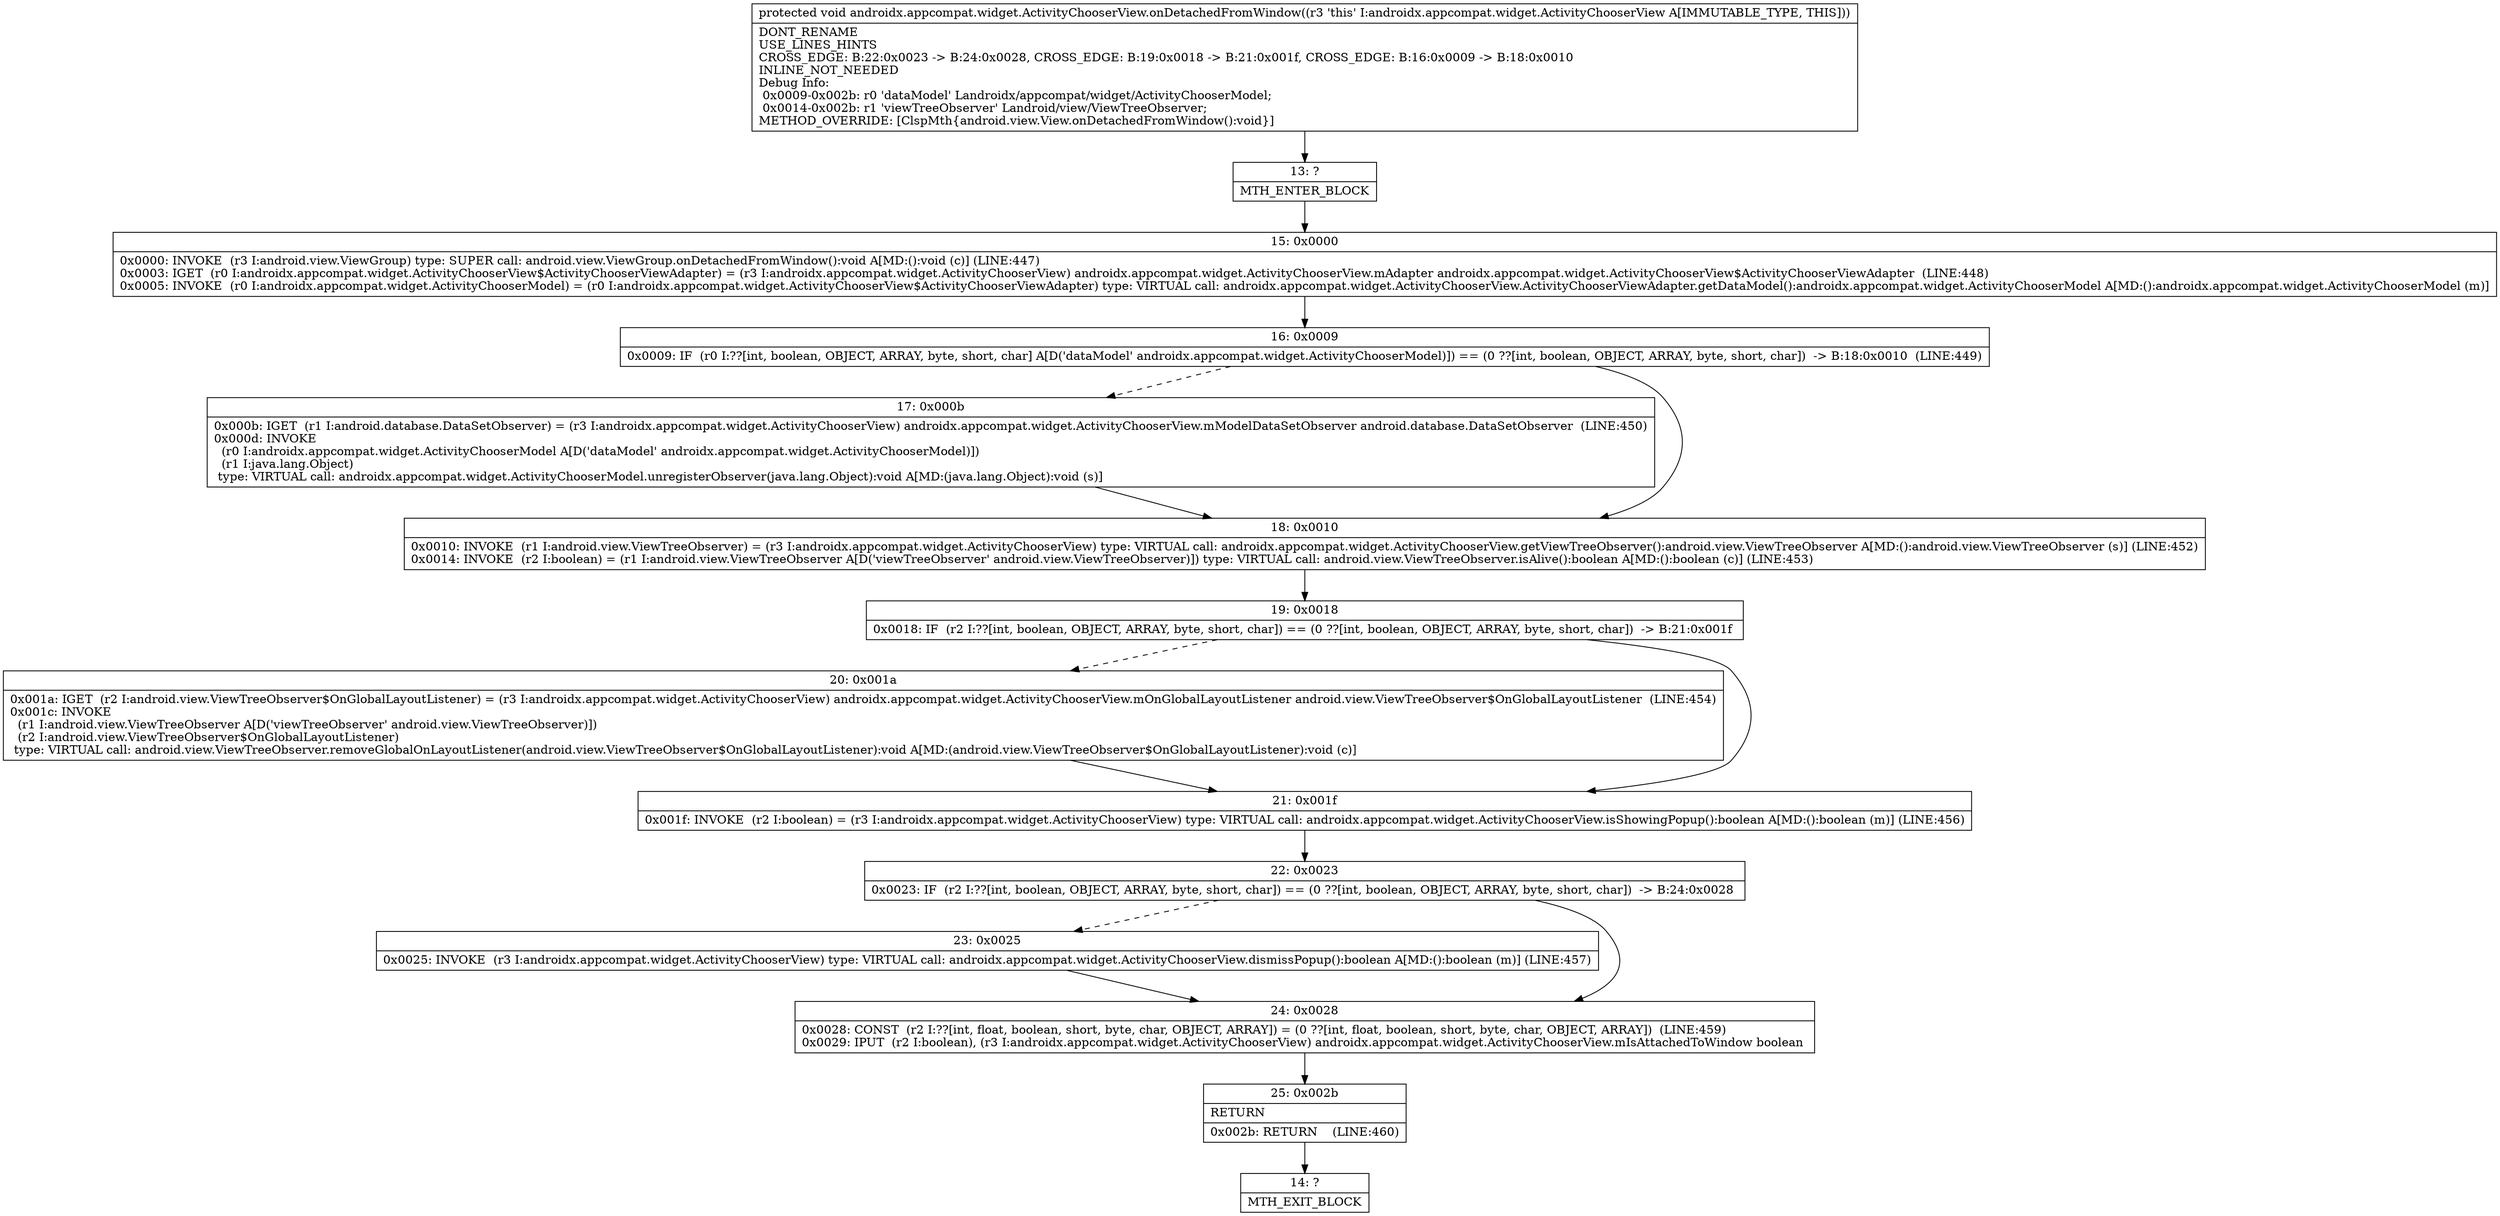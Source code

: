 digraph "CFG forandroidx.appcompat.widget.ActivityChooserView.onDetachedFromWindow()V" {
Node_13 [shape=record,label="{13\:\ ?|MTH_ENTER_BLOCK\l}"];
Node_15 [shape=record,label="{15\:\ 0x0000|0x0000: INVOKE  (r3 I:android.view.ViewGroup) type: SUPER call: android.view.ViewGroup.onDetachedFromWindow():void A[MD:():void (c)] (LINE:447)\l0x0003: IGET  (r0 I:androidx.appcompat.widget.ActivityChooserView$ActivityChooserViewAdapter) = (r3 I:androidx.appcompat.widget.ActivityChooserView) androidx.appcompat.widget.ActivityChooserView.mAdapter androidx.appcompat.widget.ActivityChooserView$ActivityChooserViewAdapter  (LINE:448)\l0x0005: INVOKE  (r0 I:androidx.appcompat.widget.ActivityChooserModel) = (r0 I:androidx.appcompat.widget.ActivityChooserView$ActivityChooserViewAdapter) type: VIRTUAL call: androidx.appcompat.widget.ActivityChooserView.ActivityChooserViewAdapter.getDataModel():androidx.appcompat.widget.ActivityChooserModel A[MD:():androidx.appcompat.widget.ActivityChooserModel (m)]\l}"];
Node_16 [shape=record,label="{16\:\ 0x0009|0x0009: IF  (r0 I:??[int, boolean, OBJECT, ARRAY, byte, short, char] A[D('dataModel' androidx.appcompat.widget.ActivityChooserModel)]) == (0 ??[int, boolean, OBJECT, ARRAY, byte, short, char])  \-\> B:18:0x0010  (LINE:449)\l}"];
Node_17 [shape=record,label="{17\:\ 0x000b|0x000b: IGET  (r1 I:android.database.DataSetObserver) = (r3 I:androidx.appcompat.widget.ActivityChooserView) androidx.appcompat.widget.ActivityChooserView.mModelDataSetObserver android.database.DataSetObserver  (LINE:450)\l0x000d: INVOKE  \l  (r0 I:androidx.appcompat.widget.ActivityChooserModel A[D('dataModel' androidx.appcompat.widget.ActivityChooserModel)])\l  (r1 I:java.lang.Object)\l type: VIRTUAL call: androidx.appcompat.widget.ActivityChooserModel.unregisterObserver(java.lang.Object):void A[MD:(java.lang.Object):void (s)]\l}"];
Node_18 [shape=record,label="{18\:\ 0x0010|0x0010: INVOKE  (r1 I:android.view.ViewTreeObserver) = (r3 I:androidx.appcompat.widget.ActivityChooserView) type: VIRTUAL call: androidx.appcompat.widget.ActivityChooserView.getViewTreeObserver():android.view.ViewTreeObserver A[MD:():android.view.ViewTreeObserver (s)] (LINE:452)\l0x0014: INVOKE  (r2 I:boolean) = (r1 I:android.view.ViewTreeObserver A[D('viewTreeObserver' android.view.ViewTreeObserver)]) type: VIRTUAL call: android.view.ViewTreeObserver.isAlive():boolean A[MD:():boolean (c)] (LINE:453)\l}"];
Node_19 [shape=record,label="{19\:\ 0x0018|0x0018: IF  (r2 I:??[int, boolean, OBJECT, ARRAY, byte, short, char]) == (0 ??[int, boolean, OBJECT, ARRAY, byte, short, char])  \-\> B:21:0x001f \l}"];
Node_20 [shape=record,label="{20\:\ 0x001a|0x001a: IGET  (r2 I:android.view.ViewTreeObserver$OnGlobalLayoutListener) = (r3 I:androidx.appcompat.widget.ActivityChooserView) androidx.appcompat.widget.ActivityChooserView.mOnGlobalLayoutListener android.view.ViewTreeObserver$OnGlobalLayoutListener  (LINE:454)\l0x001c: INVOKE  \l  (r1 I:android.view.ViewTreeObserver A[D('viewTreeObserver' android.view.ViewTreeObserver)])\l  (r2 I:android.view.ViewTreeObserver$OnGlobalLayoutListener)\l type: VIRTUAL call: android.view.ViewTreeObserver.removeGlobalOnLayoutListener(android.view.ViewTreeObserver$OnGlobalLayoutListener):void A[MD:(android.view.ViewTreeObserver$OnGlobalLayoutListener):void (c)]\l}"];
Node_21 [shape=record,label="{21\:\ 0x001f|0x001f: INVOKE  (r2 I:boolean) = (r3 I:androidx.appcompat.widget.ActivityChooserView) type: VIRTUAL call: androidx.appcompat.widget.ActivityChooserView.isShowingPopup():boolean A[MD:():boolean (m)] (LINE:456)\l}"];
Node_22 [shape=record,label="{22\:\ 0x0023|0x0023: IF  (r2 I:??[int, boolean, OBJECT, ARRAY, byte, short, char]) == (0 ??[int, boolean, OBJECT, ARRAY, byte, short, char])  \-\> B:24:0x0028 \l}"];
Node_23 [shape=record,label="{23\:\ 0x0025|0x0025: INVOKE  (r3 I:androidx.appcompat.widget.ActivityChooserView) type: VIRTUAL call: androidx.appcompat.widget.ActivityChooserView.dismissPopup():boolean A[MD:():boolean (m)] (LINE:457)\l}"];
Node_24 [shape=record,label="{24\:\ 0x0028|0x0028: CONST  (r2 I:??[int, float, boolean, short, byte, char, OBJECT, ARRAY]) = (0 ??[int, float, boolean, short, byte, char, OBJECT, ARRAY])  (LINE:459)\l0x0029: IPUT  (r2 I:boolean), (r3 I:androidx.appcompat.widget.ActivityChooserView) androidx.appcompat.widget.ActivityChooserView.mIsAttachedToWindow boolean \l}"];
Node_25 [shape=record,label="{25\:\ 0x002b|RETURN\l|0x002b: RETURN    (LINE:460)\l}"];
Node_14 [shape=record,label="{14\:\ ?|MTH_EXIT_BLOCK\l}"];
MethodNode[shape=record,label="{protected void androidx.appcompat.widget.ActivityChooserView.onDetachedFromWindow((r3 'this' I:androidx.appcompat.widget.ActivityChooserView A[IMMUTABLE_TYPE, THIS]))  | DONT_RENAME\lUSE_LINES_HINTS\lCROSS_EDGE: B:22:0x0023 \-\> B:24:0x0028, CROSS_EDGE: B:19:0x0018 \-\> B:21:0x001f, CROSS_EDGE: B:16:0x0009 \-\> B:18:0x0010\lINLINE_NOT_NEEDED\lDebug Info:\l  0x0009\-0x002b: r0 'dataModel' Landroidx\/appcompat\/widget\/ActivityChooserModel;\l  0x0014\-0x002b: r1 'viewTreeObserver' Landroid\/view\/ViewTreeObserver;\lMETHOD_OVERRIDE: [ClspMth\{android.view.View.onDetachedFromWindow():void\}]\l}"];
MethodNode -> Node_13;Node_13 -> Node_15;
Node_15 -> Node_16;
Node_16 -> Node_17[style=dashed];
Node_16 -> Node_18;
Node_17 -> Node_18;
Node_18 -> Node_19;
Node_19 -> Node_20[style=dashed];
Node_19 -> Node_21;
Node_20 -> Node_21;
Node_21 -> Node_22;
Node_22 -> Node_23[style=dashed];
Node_22 -> Node_24;
Node_23 -> Node_24;
Node_24 -> Node_25;
Node_25 -> Node_14;
}

